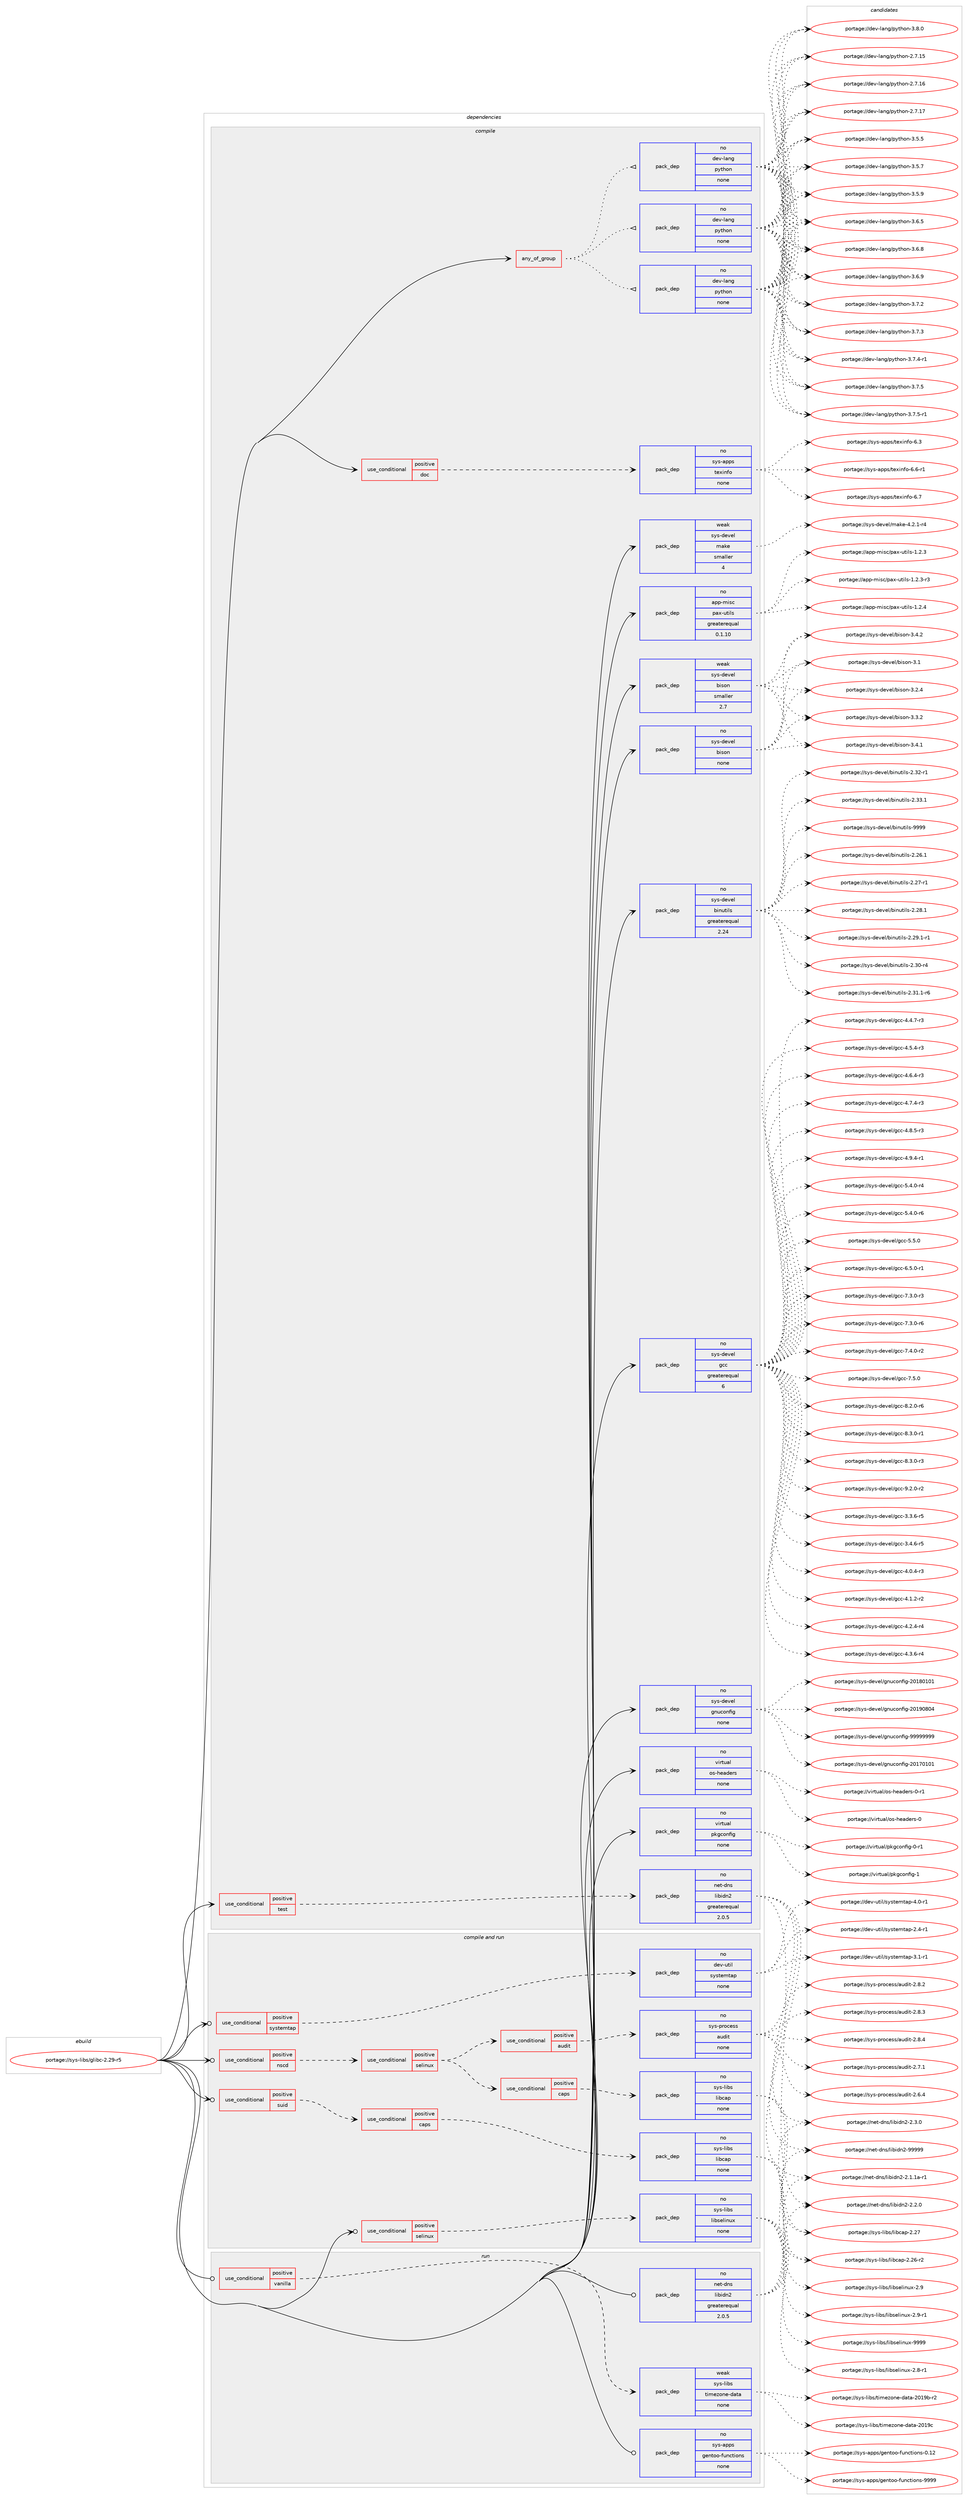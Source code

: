 digraph prolog {

# *************
# Graph options
# *************

newrank=true;
concentrate=true;
compound=true;
graph [rankdir=LR,fontname=Helvetica,fontsize=10,ranksep=1.5];#, ranksep=2.5, nodesep=0.2];
edge  [arrowhead=vee];
node  [fontname=Helvetica,fontsize=10];

# **********
# The ebuild
# **********

subgraph cluster_leftcol {
color=gray;
rank=same;
label=<<i>ebuild</i>>;
id [label="portage://sys-libs/glibc-2.29-r5", color=red, width=4, href="../sys-libs/glibc-2.29-r5.svg"];
}

# ****************
# The dependencies
# ****************

subgraph cluster_midcol {
color=gray;
label=<<i>dependencies</i>>;
subgraph cluster_compile {
fillcolor="#eeeeee";
style=filled;
label=<<i>compile</i>>;
subgraph any6993 {
dependency430424 [label=<<TABLE BORDER="0" CELLBORDER="1" CELLSPACING="0" CELLPADDING="4"><TR><TD CELLPADDING="10">any_of_group</TD></TR></TABLE>>, shape=none, color=red];subgraph pack319147 {
dependency430425 [label=<<TABLE BORDER="0" CELLBORDER="1" CELLSPACING="0" CELLPADDING="4" WIDTH="220"><TR><TD ROWSPAN="6" CELLPADDING="30">pack_dep</TD></TR><TR><TD WIDTH="110">no</TD></TR><TR><TD>dev-lang</TD></TR><TR><TD>python</TD></TR><TR><TD>none</TD></TR><TR><TD></TD></TR></TABLE>>, shape=none, color=blue];
}
dependency430424:e -> dependency430425:w [weight=20,style="dotted",arrowhead="oinv"];
subgraph pack319148 {
dependency430426 [label=<<TABLE BORDER="0" CELLBORDER="1" CELLSPACING="0" CELLPADDING="4" WIDTH="220"><TR><TD ROWSPAN="6" CELLPADDING="30">pack_dep</TD></TR><TR><TD WIDTH="110">no</TD></TR><TR><TD>dev-lang</TD></TR><TR><TD>python</TD></TR><TR><TD>none</TD></TR><TR><TD></TD></TR></TABLE>>, shape=none, color=blue];
}
dependency430424:e -> dependency430426:w [weight=20,style="dotted",arrowhead="oinv"];
subgraph pack319149 {
dependency430427 [label=<<TABLE BORDER="0" CELLBORDER="1" CELLSPACING="0" CELLPADDING="4" WIDTH="220"><TR><TD ROWSPAN="6" CELLPADDING="30">pack_dep</TD></TR><TR><TD WIDTH="110">no</TD></TR><TR><TD>dev-lang</TD></TR><TR><TD>python</TD></TR><TR><TD>none</TD></TR><TR><TD></TD></TR></TABLE>>, shape=none, color=blue];
}
dependency430424:e -> dependency430427:w [weight=20,style="dotted",arrowhead="oinv"];
}
id:e -> dependency430424:w [weight=20,style="solid",arrowhead="vee"];
subgraph cond104040 {
dependency430428 [label=<<TABLE BORDER="0" CELLBORDER="1" CELLSPACING="0" CELLPADDING="4"><TR><TD ROWSPAN="3" CELLPADDING="10">use_conditional</TD></TR><TR><TD>positive</TD></TR><TR><TD>doc</TD></TR></TABLE>>, shape=none, color=red];
subgraph pack319150 {
dependency430429 [label=<<TABLE BORDER="0" CELLBORDER="1" CELLSPACING="0" CELLPADDING="4" WIDTH="220"><TR><TD ROWSPAN="6" CELLPADDING="30">pack_dep</TD></TR><TR><TD WIDTH="110">no</TD></TR><TR><TD>sys-apps</TD></TR><TR><TD>texinfo</TD></TR><TR><TD>none</TD></TR><TR><TD></TD></TR></TABLE>>, shape=none, color=blue];
}
dependency430428:e -> dependency430429:w [weight=20,style="dashed",arrowhead="vee"];
}
id:e -> dependency430428:w [weight=20,style="solid",arrowhead="vee"];
subgraph cond104041 {
dependency430430 [label=<<TABLE BORDER="0" CELLBORDER="1" CELLSPACING="0" CELLPADDING="4"><TR><TD ROWSPAN="3" CELLPADDING="10">use_conditional</TD></TR><TR><TD>positive</TD></TR><TR><TD>test</TD></TR></TABLE>>, shape=none, color=red];
subgraph pack319151 {
dependency430431 [label=<<TABLE BORDER="0" CELLBORDER="1" CELLSPACING="0" CELLPADDING="4" WIDTH="220"><TR><TD ROWSPAN="6" CELLPADDING="30">pack_dep</TD></TR><TR><TD WIDTH="110">no</TD></TR><TR><TD>net-dns</TD></TR><TR><TD>libidn2</TD></TR><TR><TD>greaterequal</TD></TR><TR><TD>2.0.5</TD></TR></TABLE>>, shape=none, color=blue];
}
dependency430430:e -> dependency430431:w [weight=20,style="dashed",arrowhead="vee"];
}
id:e -> dependency430430:w [weight=20,style="solid",arrowhead="vee"];
subgraph pack319152 {
dependency430432 [label=<<TABLE BORDER="0" CELLBORDER="1" CELLSPACING="0" CELLPADDING="4" WIDTH="220"><TR><TD ROWSPAN="6" CELLPADDING="30">pack_dep</TD></TR><TR><TD WIDTH="110">no</TD></TR><TR><TD>app-misc</TD></TR><TR><TD>pax-utils</TD></TR><TR><TD>greaterequal</TD></TR><TR><TD>0.1.10</TD></TR></TABLE>>, shape=none, color=blue];
}
id:e -> dependency430432:w [weight=20,style="solid",arrowhead="vee"];
subgraph pack319153 {
dependency430433 [label=<<TABLE BORDER="0" CELLBORDER="1" CELLSPACING="0" CELLPADDING="4" WIDTH="220"><TR><TD ROWSPAN="6" CELLPADDING="30">pack_dep</TD></TR><TR><TD WIDTH="110">no</TD></TR><TR><TD>sys-devel</TD></TR><TR><TD>binutils</TD></TR><TR><TD>greaterequal</TD></TR><TR><TD>2.24</TD></TR></TABLE>>, shape=none, color=blue];
}
id:e -> dependency430433:w [weight=20,style="solid",arrowhead="vee"];
subgraph pack319154 {
dependency430434 [label=<<TABLE BORDER="0" CELLBORDER="1" CELLSPACING="0" CELLPADDING="4" WIDTH="220"><TR><TD ROWSPAN="6" CELLPADDING="30">pack_dep</TD></TR><TR><TD WIDTH="110">no</TD></TR><TR><TD>sys-devel</TD></TR><TR><TD>bison</TD></TR><TR><TD>none</TD></TR><TR><TD></TD></TR></TABLE>>, shape=none, color=blue];
}
id:e -> dependency430434:w [weight=20,style="solid",arrowhead="vee"];
subgraph pack319155 {
dependency430435 [label=<<TABLE BORDER="0" CELLBORDER="1" CELLSPACING="0" CELLPADDING="4" WIDTH="220"><TR><TD ROWSPAN="6" CELLPADDING="30">pack_dep</TD></TR><TR><TD WIDTH="110">no</TD></TR><TR><TD>sys-devel</TD></TR><TR><TD>gcc</TD></TR><TR><TD>greaterequal</TD></TR><TR><TD>6</TD></TR></TABLE>>, shape=none, color=blue];
}
id:e -> dependency430435:w [weight=20,style="solid",arrowhead="vee"];
subgraph pack319156 {
dependency430436 [label=<<TABLE BORDER="0" CELLBORDER="1" CELLSPACING="0" CELLPADDING="4" WIDTH="220"><TR><TD ROWSPAN="6" CELLPADDING="30">pack_dep</TD></TR><TR><TD WIDTH="110">no</TD></TR><TR><TD>sys-devel</TD></TR><TR><TD>gnuconfig</TD></TR><TR><TD>none</TD></TR><TR><TD></TD></TR></TABLE>>, shape=none, color=blue];
}
id:e -> dependency430436:w [weight=20,style="solid",arrowhead="vee"];
subgraph pack319157 {
dependency430437 [label=<<TABLE BORDER="0" CELLBORDER="1" CELLSPACING="0" CELLPADDING="4" WIDTH="220"><TR><TD ROWSPAN="6" CELLPADDING="30">pack_dep</TD></TR><TR><TD WIDTH="110">no</TD></TR><TR><TD>virtual</TD></TR><TR><TD>os-headers</TD></TR><TR><TD>none</TD></TR><TR><TD></TD></TR></TABLE>>, shape=none, color=blue];
}
id:e -> dependency430437:w [weight=20,style="solid",arrowhead="vee"];
subgraph pack319158 {
dependency430438 [label=<<TABLE BORDER="0" CELLBORDER="1" CELLSPACING="0" CELLPADDING="4" WIDTH="220"><TR><TD ROWSPAN="6" CELLPADDING="30">pack_dep</TD></TR><TR><TD WIDTH="110">no</TD></TR><TR><TD>virtual</TD></TR><TR><TD>pkgconfig</TD></TR><TR><TD>none</TD></TR><TR><TD></TD></TR></TABLE>>, shape=none, color=blue];
}
id:e -> dependency430438:w [weight=20,style="solid",arrowhead="vee"];
subgraph pack319159 {
dependency430439 [label=<<TABLE BORDER="0" CELLBORDER="1" CELLSPACING="0" CELLPADDING="4" WIDTH="220"><TR><TD ROWSPAN="6" CELLPADDING="30">pack_dep</TD></TR><TR><TD WIDTH="110">weak</TD></TR><TR><TD>sys-devel</TD></TR><TR><TD>bison</TD></TR><TR><TD>smaller</TD></TR><TR><TD>2.7</TD></TR></TABLE>>, shape=none, color=blue];
}
id:e -> dependency430439:w [weight=20,style="solid",arrowhead="vee"];
subgraph pack319160 {
dependency430440 [label=<<TABLE BORDER="0" CELLBORDER="1" CELLSPACING="0" CELLPADDING="4" WIDTH="220"><TR><TD ROWSPAN="6" CELLPADDING="30">pack_dep</TD></TR><TR><TD WIDTH="110">weak</TD></TR><TR><TD>sys-devel</TD></TR><TR><TD>make</TD></TR><TR><TD>smaller</TD></TR><TR><TD>4</TD></TR></TABLE>>, shape=none, color=blue];
}
id:e -> dependency430440:w [weight=20,style="solid",arrowhead="vee"];
}
subgraph cluster_compileandrun {
fillcolor="#eeeeee";
style=filled;
label=<<i>compile and run</i>>;
subgraph cond104042 {
dependency430441 [label=<<TABLE BORDER="0" CELLBORDER="1" CELLSPACING="0" CELLPADDING="4"><TR><TD ROWSPAN="3" CELLPADDING="10">use_conditional</TD></TR><TR><TD>positive</TD></TR><TR><TD>nscd</TD></TR></TABLE>>, shape=none, color=red];
subgraph cond104043 {
dependency430442 [label=<<TABLE BORDER="0" CELLBORDER="1" CELLSPACING="0" CELLPADDING="4"><TR><TD ROWSPAN="3" CELLPADDING="10">use_conditional</TD></TR><TR><TD>positive</TD></TR><TR><TD>selinux</TD></TR></TABLE>>, shape=none, color=red];
subgraph cond104044 {
dependency430443 [label=<<TABLE BORDER="0" CELLBORDER="1" CELLSPACING="0" CELLPADDING="4"><TR><TD ROWSPAN="3" CELLPADDING="10">use_conditional</TD></TR><TR><TD>positive</TD></TR><TR><TD>audit</TD></TR></TABLE>>, shape=none, color=red];
subgraph pack319161 {
dependency430444 [label=<<TABLE BORDER="0" CELLBORDER="1" CELLSPACING="0" CELLPADDING="4" WIDTH="220"><TR><TD ROWSPAN="6" CELLPADDING="30">pack_dep</TD></TR><TR><TD WIDTH="110">no</TD></TR><TR><TD>sys-process</TD></TR><TR><TD>audit</TD></TR><TR><TD>none</TD></TR><TR><TD></TD></TR></TABLE>>, shape=none, color=blue];
}
dependency430443:e -> dependency430444:w [weight=20,style="dashed",arrowhead="vee"];
}
dependency430442:e -> dependency430443:w [weight=20,style="dashed",arrowhead="vee"];
subgraph cond104045 {
dependency430445 [label=<<TABLE BORDER="0" CELLBORDER="1" CELLSPACING="0" CELLPADDING="4"><TR><TD ROWSPAN="3" CELLPADDING="10">use_conditional</TD></TR><TR><TD>positive</TD></TR><TR><TD>caps</TD></TR></TABLE>>, shape=none, color=red];
subgraph pack319162 {
dependency430446 [label=<<TABLE BORDER="0" CELLBORDER="1" CELLSPACING="0" CELLPADDING="4" WIDTH="220"><TR><TD ROWSPAN="6" CELLPADDING="30">pack_dep</TD></TR><TR><TD WIDTH="110">no</TD></TR><TR><TD>sys-libs</TD></TR><TR><TD>libcap</TD></TR><TR><TD>none</TD></TR><TR><TD></TD></TR></TABLE>>, shape=none, color=blue];
}
dependency430445:e -> dependency430446:w [weight=20,style="dashed",arrowhead="vee"];
}
dependency430442:e -> dependency430445:w [weight=20,style="dashed",arrowhead="vee"];
}
dependency430441:e -> dependency430442:w [weight=20,style="dashed",arrowhead="vee"];
}
id:e -> dependency430441:w [weight=20,style="solid",arrowhead="odotvee"];
subgraph cond104046 {
dependency430447 [label=<<TABLE BORDER="0" CELLBORDER="1" CELLSPACING="0" CELLPADDING="4"><TR><TD ROWSPAN="3" CELLPADDING="10">use_conditional</TD></TR><TR><TD>positive</TD></TR><TR><TD>selinux</TD></TR></TABLE>>, shape=none, color=red];
subgraph pack319163 {
dependency430448 [label=<<TABLE BORDER="0" CELLBORDER="1" CELLSPACING="0" CELLPADDING="4" WIDTH="220"><TR><TD ROWSPAN="6" CELLPADDING="30">pack_dep</TD></TR><TR><TD WIDTH="110">no</TD></TR><TR><TD>sys-libs</TD></TR><TR><TD>libselinux</TD></TR><TR><TD>none</TD></TR><TR><TD></TD></TR></TABLE>>, shape=none, color=blue];
}
dependency430447:e -> dependency430448:w [weight=20,style="dashed",arrowhead="vee"];
}
id:e -> dependency430447:w [weight=20,style="solid",arrowhead="odotvee"];
subgraph cond104047 {
dependency430449 [label=<<TABLE BORDER="0" CELLBORDER="1" CELLSPACING="0" CELLPADDING="4"><TR><TD ROWSPAN="3" CELLPADDING="10">use_conditional</TD></TR><TR><TD>positive</TD></TR><TR><TD>suid</TD></TR></TABLE>>, shape=none, color=red];
subgraph cond104048 {
dependency430450 [label=<<TABLE BORDER="0" CELLBORDER="1" CELLSPACING="0" CELLPADDING="4"><TR><TD ROWSPAN="3" CELLPADDING="10">use_conditional</TD></TR><TR><TD>positive</TD></TR><TR><TD>caps</TD></TR></TABLE>>, shape=none, color=red];
subgraph pack319164 {
dependency430451 [label=<<TABLE BORDER="0" CELLBORDER="1" CELLSPACING="0" CELLPADDING="4" WIDTH="220"><TR><TD ROWSPAN="6" CELLPADDING="30">pack_dep</TD></TR><TR><TD WIDTH="110">no</TD></TR><TR><TD>sys-libs</TD></TR><TR><TD>libcap</TD></TR><TR><TD>none</TD></TR><TR><TD></TD></TR></TABLE>>, shape=none, color=blue];
}
dependency430450:e -> dependency430451:w [weight=20,style="dashed",arrowhead="vee"];
}
dependency430449:e -> dependency430450:w [weight=20,style="dashed",arrowhead="vee"];
}
id:e -> dependency430449:w [weight=20,style="solid",arrowhead="odotvee"];
subgraph cond104049 {
dependency430452 [label=<<TABLE BORDER="0" CELLBORDER="1" CELLSPACING="0" CELLPADDING="4"><TR><TD ROWSPAN="3" CELLPADDING="10">use_conditional</TD></TR><TR><TD>positive</TD></TR><TR><TD>systemtap</TD></TR></TABLE>>, shape=none, color=red];
subgraph pack319165 {
dependency430453 [label=<<TABLE BORDER="0" CELLBORDER="1" CELLSPACING="0" CELLPADDING="4" WIDTH="220"><TR><TD ROWSPAN="6" CELLPADDING="30">pack_dep</TD></TR><TR><TD WIDTH="110">no</TD></TR><TR><TD>dev-util</TD></TR><TR><TD>systemtap</TD></TR><TR><TD>none</TD></TR><TR><TD></TD></TR></TABLE>>, shape=none, color=blue];
}
dependency430452:e -> dependency430453:w [weight=20,style="dashed",arrowhead="vee"];
}
id:e -> dependency430452:w [weight=20,style="solid",arrowhead="odotvee"];
}
subgraph cluster_run {
fillcolor="#eeeeee";
style=filled;
label=<<i>run</i>>;
subgraph cond104050 {
dependency430454 [label=<<TABLE BORDER="0" CELLBORDER="1" CELLSPACING="0" CELLPADDING="4"><TR><TD ROWSPAN="3" CELLPADDING="10">use_conditional</TD></TR><TR><TD>positive</TD></TR><TR><TD>vanilla</TD></TR></TABLE>>, shape=none, color=red];
subgraph pack319166 {
dependency430455 [label=<<TABLE BORDER="0" CELLBORDER="1" CELLSPACING="0" CELLPADDING="4" WIDTH="220"><TR><TD ROWSPAN="6" CELLPADDING="30">pack_dep</TD></TR><TR><TD WIDTH="110">weak</TD></TR><TR><TD>sys-libs</TD></TR><TR><TD>timezone-data</TD></TR><TR><TD>none</TD></TR><TR><TD></TD></TR></TABLE>>, shape=none, color=blue];
}
dependency430454:e -> dependency430455:w [weight=20,style="dashed",arrowhead="vee"];
}
id:e -> dependency430454:w [weight=20,style="solid",arrowhead="odot"];
subgraph pack319167 {
dependency430456 [label=<<TABLE BORDER="0" CELLBORDER="1" CELLSPACING="0" CELLPADDING="4" WIDTH="220"><TR><TD ROWSPAN="6" CELLPADDING="30">pack_dep</TD></TR><TR><TD WIDTH="110">no</TD></TR><TR><TD>net-dns</TD></TR><TR><TD>libidn2</TD></TR><TR><TD>greaterequal</TD></TR><TR><TD>2.0.5</TD></TR></TABLE>>, shape=none, color=blue];
}
id:e -> dependency430456:w [weight=20,style="solid",arrowhead="odot"];
subgraph pack319168 {
dependency430457 [label=<<TABLE BORDER="0" CELLBORDER="1" CELLSPACING="0" CELLPADDING="4" WIDTH="220"><TR><TD ROWSPAN="6" CELLPADDING="30">pack_dep</TD></TR><TR><TD WIDTH="110">no</TD></TR><TR><TD>sys-apps</TD></TR><TR><TD>gentoo-functions</TD></TR><TR><TD>none</TD></TR><TR><TD></TD></TR></TABLE>>, shape=none, color=blue];
}
id:e -> dependency430457:w [weight=20,style="solid",arrowhead="odot"];
}
}

# **************
# The candidates
# **************

subgraph cluster_choices {
rank=same;
color=gray;
label=<<i>candidates</i>>;

subgraph choice319147 {
color=black;
nodesep=1;
choiceportage10010111845108971101034711212111610411111045504655464953 [label="portage://dev-lang/python-2.7.15", color=red, width=4,href="../dev-lang/python-2.7.15.svg"];
choiceportage10010111845108971101034711212111610411111045504655464954 [label="portage://dev-lang/python-2.7.16", color=red, width=4,href="../dev-lang/python-2.7.16.svg"];
choiceportage10010111845108971101034711212111610411111045504655464955 [label="portage://dev-lang/python-2.7.17", color=red, width=4,href="../dev-lang/python-2.7.17.svg"];
choiceportage100101118451089711010347112121116104111110455146534653 [label="portage://dev-lang/python-3.5.5", color=red, width=4,href="../dev-lang/python-3.5.5.svg"];
choiceportage100101118451089711010347112121116104111110455146534655 [label="portage://dev-lang/python-3.5.7", color=red, width=4,href="../dev-lang/python-3.5.7.svg"];
choiceportage100101118451089711010347112121116104111110455146534657 [label="portage://dev-lang/python-3.5.9", color=red, width=4,href="../dev-lang/python-3.5.9.svg"];
choiceportage100101118451089711010347112121116104111110455146544653 [label="portage://dev-lang/python-3.6.5", color=red, width=4,href="../dev-lang/python-3.6.5.svg"];
choiceportage100101118451089711010347112121116104111110455146544656 [label="portage://dev-lang/python-3.6.8", color=red, width=4,href="../dev-lang/python-3.6.8.svg"];
choiceportage100101118451089711010347112121116104111110455146544657 [label="portage://dev-lang/python-3.6.9", color=red, width=4,href="../dev-lang/python-3.6.9.svg"];
choiceportage100101118451089711010347112121116104111110455146554650 [label="portage://dev-lang/python-3.7.2", color=red, width=4,href="../dev-lang/python-3.7.2.svg"];
choiceportage100101118451089711010347112121116104111110455146554651 [label="portage://dev-lang/python-3.7.3", color=red, width=4,href="../dev-lang/python-3.7.3.svg"];
choiceportage1001011184510897110103471121211161041111104551465546524511449 [label="portage://dev-lang/python-3.7.4-r1", color=red, width=4,href="../dev-lang/python-3.7.4-r1.svg"];
choiceportage100101118451089711010347112121116104111110455146554653 [label="portage://dev-lang/python-3.7.5", color=red, width=4,href="../dev-lang/python-3.7.5.svg"];
choiceportage1001011184510897110103471121211161041111104551465546534511449 [label="portage://dev-lang/python-3.7.5-r1", color=red, width=4,href="../dev-lang/python-3.7.5-r1.svg"];
choiceportage100101118451089711010347112121116104111110455146564648 [label="portage://dev-lang/python-3.8.0", color=red, width=4,href="../dev-lang/python-3.8.0.svg"];
dependency430425:e -> choiceportage10010111845108971101034711212111610411111045504655464953:w [style=dotted,weight="100"];
dependency430425:e -> choiceportage10010111845108971101034711212111610411111045504655464954:w [style=dotted,weight="100"];
dependency430425:e -> choiceportage10010111845108971101034711212111610411111045504655464955:w [style=dotted,weight="100"];
dependency430425:e -> choiceportage100101118451089711010347112121116104111110455146534653:w [style=dotted,weight="100"];
dependency430425:e -> choiceportage100101118451089711010347112121116104111110455146534655:w [style=dotted,weight="100"];
dependency430425:e -> choiceportage100101118451089711010347112121116104111110455146534657:w [style=dotted,weight="100"];
dependency430425:e -> choiceportage100101118451089711010347112121116104111110455146544653:w [style=dotted,weight="100"];
dependency430425:e -> choiceportage100101118451089711010347112121116104111110455146544656:w [style=dotted,weight="100"];
dependency430425:e -> choiceportage100101118451089711010347112121116104111110455146544657:w [style=dotted,weight="100"];
dependency430425:e -> choiceportage100101118451089711010347112121116104111110455146554650:w [style=dotted,weight="100"];
dependency430425:e -> choiceportage100101118451089711010347112121116104111110455146554651:w [style=dotted,weight="100"];
dependency430425:e -> choiceportage1001011184510897110103471121211161041111104551465546524511449:w [style=dotted,weight="100"];
dependency430425:e -> choiceportage100101118451089711010347112121116104111110455146554653:w [style=dotted,weight="100"];
dependency430425:e -> choiceportage1001011184510897110103471121211161041111104551465546534511449:w [style=dotted,weight="100"];
dependency430425:e -> choiceportage100101118451089711010347112121116104111110455146564648:w [style=dotted,weight="100"];
}
subgraph choice319148 {
color=black;
nodesep=1;
choiceportage10010111845108971101034711212111610411111045504655464953 [label="portage://dev-lang/python-2.7.15", color=red, width=4,href="../dev-lang/python-2.7.15.svg"];
choiceportage10010111845108971101034711212111610411111045504655464954 [label="portage://dev-lang/python-2.7.16", color=red, width=4,href="../dev-lang/python-2.7.16.svg"];
choiceportage10010111845108971101034711212111610411111045504655464955 [label="portage://dev-lang/python-2.7.17", color=red, width=4,href="../dev-lang/python-2.7.17.svg"];
choiceportage100101118451089711010347112121116104111110455146534653 [label="portage://dev-lang/python-3.5.5", color=red, width=4,href="../dev-lang/python-3.5.5.svg"];
choiceportage100101118451089711010347112121116104111110455146534655 [label="portage://dev-lang/python-3.5.7", color=red, width=4,href="../dev-lang/python-3.5.7.svg"];
choiceportage100101118451089711010347112121116104111110455146534657 [label="portage://dev-lang/python-3.5.9", color=red, width=4,href="../dev-lang/python-3.5.9.svg"];
choiceportage100101118451089711010347112121116104111110455146544653 [label="portage://dev-lang/python-3.6.5", color=red, width=4,href="../dev-lang/python-3.6.5.svg"];
choiceportage100101118451089711010347112121116104111110455146544656 [label="portage://dev-lang/python-3.6.8", color=red, width=4,href="../dev-lang/python-3.6.8.svg"];
choiceportage100101118451089711010347112121116104111110455146544657 [label="portage://dev-lang/python-3.6.9", color=red, width=4,href="../dev-lang/python-3.6.9.svg"];
choiceportage100101118451089711010347112121116104111110455146554650 [label="portage://dev-lang/python-3.7.2", color=red, width=4,href="../dev-lang/python-3.7.2.svg"];
choiceportage100101118451089711010347112121116104111110455146554651 [label="portage://dev-lang/python-3.7.3", color=red, width=4,href="../dev-lang/python-3.7.3.svg"];
choiceportage1001011184510897110103471121211161041111104551465546524511449 [label="portage://dev-lang/python-3.7.4-r1", color=red, width=4,href="../dev-lang/python-3.7.4-r1.svg"];
choiceportage100101118451089711010347112121116104111110455146554653 [label="portage://dev-lang/python-3.7.5", color=red, width=4,href="../dev-lang/python-3.7.5.svg"];
choiceportage1001011184510897110103471121211161041111104551465546534511449 [label="portage://dev-lang/python-3.7.5-r1", color=red, width=4,href="../dev-lang/python-3.7.5-r1.svg"];
choiceportage100101118451089711010347112121116104111110455146564648 [label="portage://dev-lang/python-3.8.0", color=red, width=4,href="../dev-lang/python-3.8.0.svg"];
dependency430426:e -> choiceportage10010111845108971101034711212111610411111045504655464953:w [style=dotted,weight="100"];
dependency430426:e -> choiceportage10010111845108971101034711212111610411111045504655464954:w [style=dotted,weight="100"];
dependency430426:e -> choiceportage10010111845108971101034711212111610411111045504655464955:w [style=dotted,weight="100"];
dependency430426:e -> choiceportage100101118451089711010347112121116104111110455146534653:w [style=dotted,weight="100"];
dependency430426:e -> choiceportage100101118451089711010347112121116104111110455146534655:w [style=dotted,weight="100"];
dependency430426:e -> choiceportage100101118451089711010347112121116104111110455146534657:w [style=dotted,weight="100"];
dependency430426:e -> choiceportage100101118451089711010347112121116104111110455146544653:w [style=dotted,weight="100"];
dependency430426:e -> choiceportage100101118451089711010347112121116104111110455146544656:w [style=dotted,weight="100"];
dependency430426:e -> choiceportage100101118451089711010347112121116104111110455146544657:w [style=dotted,weight="100"];
dependency430426:e -> choiceportage100101118451089711010347112121116104111110455146554650:w [style=dotted,weight="100"];
dependency430426:e -> choiceportage100101118451089711010347112121116104111110455146554651:w [style=dotted,weight="100"];
dependency430426:e -> choiceportage1001011184510897110103471121211161041111104551465546524511449:w [style=dotted,weight="100"];
dependency430426:e -> choiceportage100101118451089711010347112121116104111110455146554653:w [style=dotted,weight="100"];
dependency430426:e -> choiceportage1001011184510897110103471121211161041111104551465546534511449:w [style=dotted,weight="100"];
dependency430426:e -> choiceportage100101118451089711010347112121116104111110455146564648:w [style=dotted,weight="100"];
}
subgraph choice319149 {
color=black;
nodesep=1;
choiceportage10010111845108971101034711212111610411111045504655464953 [label="portage://dev-lang/python-2.7.15", color=red, width=4,href="../dev-lang/python-2.7.15.svg"];
choiceportage10010111845108971101034711212111610411111045504655464954 [label="portage://dev-lang/python-2.7.16", color=red, width=4,href="../dev-lang/python-2.7.16.svg"];
choiceportage10010111845108971101034711212111610411111045504655464955 [label="portage://dev-lang/python-2.7.17", color=red, width=4,href="../dev-lang/python-2.7.17.svg"];
choiceportage100101118451089711010347112121116104111110455146534653 [label="portage://dev-lang/python-3.5.5", color=red, width=4,href="../dev-lang/python-3.5.5.svg"];
choiceportage100101118451089711010347112121116104111110455146534655 [label="portage://dev-lang/python-3.5.7", color=red, width=4,href="../dev-lang/python-3.5.7.svg"];
choiceportage100101118451089711010347112121116104111110455146534657 [label="portage://dev-lang/python-3.5.9", color=red, width=4,href="../dev-lang/python-3.5.9.svg"];
choiceportage100101118451089711010347112121116104111110455146544653 [label="portage://dev-lang/python-3.6.5", color=red, width=4,href="../dev-lang/python-3.6.5.svg"];
choiceportage100101118451089711010347112121116104111110455146544656 [label="portage://dev-lang/python-3.6.8", color=red, width=4,href="../dev-lang/python-3.6.8.svg"];
choiceportage100101118451089711010347112121116104111110455146544657 [label="portage://dev-lang/python-3.6.9", color=red, width=4,href="../dev-lang/python-3.6.9.svg"];
choiceportage100101118451089711010347112121116104111110455146554650 [label="portage://dev-lang/python-3.7.2", color=red, width=4,href="../dev-lang/python-3.7.2.svg"];
choiceportage100101118451089711010347112121116104111110455146554651 [label="portage://dev-lang/python-3.7.3", color=red, width=4,href="../dev-lang/python-3.7.3.svg"];
choiceportage1001011184510897110103471121211161041111104551465546524511449 [label="portage://dev-lang/python-3.7.4-r1", color=red, width=4,href="../dev-lang/python-3.7.4-r1.svg"];
choiceportage100101118451089711010347112121116104111110455146554653 [label="portage://dev-lang/python-3.7.5", color=red, width=4,href="../dev-lang/python-3.7.5.svg"];
choiceportage1001011184510897110103471121211161041111104551465546534511449 [label="portage://dev-lang/python-3.7.5-r1", color=red, width=4,href="../dev-lang/python-3.7.5-r1.svg"];
choiceportage100101118451089711010347112121116104111110455146564648 [label="portage://dev-lang/python-3.8.0", color=red, width=4,href="../dev-lang/python-3.8.0.svg"];
dependency430427:e -> choiceportage10010111845108971101034711212111610411111045504655464953:w [style=dotted,weight="100"];
dependency430427:e -> choiceportage10010111845108971101034711212111610411111045504655464954:w [style=dotted,weight="100"];
dependency430427:e -> choiceportage10010111845108971101034711212111610411111045504655464955:w [style=dotted,weight="100"];
dependency430427:e -> choiceportage100101118451089711010347112121116104111110455146534653:w [style=dotted,weight="100"];
dependency430427:e -> choiceportage100101118451089711010347112121116104111110455146534655:w [style=dotted,weight="100"];
dependency430427:e -> choiceportage100101118451089711010347112121116104111110455146534657:w [style=dotted,weight="100"];
dependency430427:e -> choiceportage100101118451089711010347112121116104111110455146544653:w [style=dotted,weight="100"];
dependency430427:e -> choiceportage100101118451089711010347112121116104111110455146544656:w [style=dotted,weight="100"];
dependency430427:e -> choiceportage100101118451089711010347112121116104111110455146544657:w [style=dotted,weight="100"];
dependency430427:e -> choiceportage100101118451089711010347112121116104111110455146554650:w [style=dotted,weight="100"];
dependency430427:e -> choiceportage100101118451089711010347112121116104111110455146554651:w [style=dotted,weight="100"];
dependency430427:e -> choiceportage1001011184510897110103471121211161041111104551465546524511449:w [style=dotted,weight="100"];
dependency430427:e -> choiceportage100101118451089711010347112121116104111110455146554653:w [style=dotted,weight="100"];
dependency430427:e -> choiceportage1001011184510897110103471121211161041111104551465546534511449:w [style=dotted,weight="100"];
dependency430427:e -> choiceportage100101118451089711010347112121116104111110455146564648:w [style=dotted,weight="100"];
}
subgraph choice319150 {
color=black;
nodesep=1;
choiceportage11512111545971121121154711610112010511010211145544651 [label="portage://sys-apps/texinfo-6.3", color=red, width=4,href="../sys-apps/texinfo-6.3.svg"];
choiceportage115121115459711211211547116101120105110102111455446544511449 [label="portage://sys-apps/texinfo-6.6-r1", color=red, width=4,href="../sys-apps/texinfo-6.6-r1.svg"];
choiceportage11512111545971121121154711610112010511010211145544655 [label="portage://sys-apps/texinfo-6.7", color=red, width=4,href="../sys-apps/texinfo-6.7.svg"];
dependency430429:e -> choiceportage11512111545971121121154711610112010511010211145544651:w [style=dotted,weight="100"];
dependency430429:e -> choiceportage115121115459711211211547116101120105110102111455446544511449:w [style=dotted,weight="100"];
dependency430429:e -> choiceportage11512111545971121121154711610112010511010211145544655:w [style=dotted,weight="100"];
}
subgraph choice319151 {
color=black;
nodesep=1;
choiceportage11010111645100110115471081059810510011050455046494649974511449 [label="portage://net-dns/libidn2-2.1.1a-r1", color=red, width=4,href="../net-dns/libidn2-2.1.1a-r1.svg"];
choiceportage11010111645100110115471081059810510011050455046504648 [label="portage://net-dns/libidn2-2.2.0", color=red, width=4,href="../net-dns/libidn2-2.2.0.svg"];
choiceportage11010111645100110115471081059810510011050455046514648 [label="portage://net-dns/libidn2-2.3.0", color=red, width=4,href="../net-dns/libidn2-2.3.0.svg"];
choiceportage11010111645100110115471081059810510011050455757575757 [label="portage://net-dns/libidn2-99999", color=red, width=4,href="../net-dns/libidn2-99999.svg"];
dependency430431:e -> choiceportage11010111645100110115471081059810510011050455046494649974511449:w [style=dotted,weight="100"];
dependency430431:e -> choiceportage11010111645100110115471081059810510011050455046504648:w [style=dotted,weight="100"];
dependency430431:e -> choiceportage11010111645100110115471081059810510011050455046514648:w [style=dotted,weight="100"];
dependency430431:e -> choiceportage11010111645100110115471081059810510011050455757575757:w [style=dotted,weight="100"];
}
subgraph choice319152 {
color=black;
nodesep=1;
choiceportage971121124510910511599471129712045117116105108115454946504651 [label="portage://app-misc/pax-utils-1.2.3", color=red, width=4,href="../app-misc/pax-utils-1.2.3.svg"];
choiceportage9711211245109105115994711297120451171161051081154549465046514511451 [label="portage://app-misc/pax-utils-1.2.3-r3", color=red, width=4,href="../app-misc/pax-utils-1.2.3-r3.svg"];
choiceportage971121124510910511599471129712045117116105108115454946504652 [label="portage://app-misc/pax-utils-1.2.4", color=red, width=4,href="../app-misc/pax-utils-1.2.4.svg"];
dependency430432:e -> choiceportage971121124510910511599471129712045117116105108115454946504651:w [style=dotted,weight="100"];
dependency430432:e -> choiceportage9711211245109105115994711297120451171161051081154549465046514511451:w [style=dotted,weight="100"];
dependency430432:e -> choiceportage971121124510910511599471129712045117116105108115454946504652:w [style=dotted,weight="100"];
}
subgraph choice319153 {
color=black;
nodesep=1;
choiceportage11512111545100101118101108479810511011711610510811545504650544649 [label="portage://sys-devel/binutils-2.26.1", color=red, width=4,href="../sys-devel/binutils-2.26.1.svg"];
choiceportage11512111545100101118101108479810511011711610510811545504650554511449 [label="portage://sys-devel/binutils-2.27-r1", color=red, width=4,href="../sys-devel/binutils-2.27-r1.svg"];
choiceportage11512111545100101118101108479810511011711610510811545504650564649 [label="portage://sys-devel/binutils-2.28.1", color=red, width=4,href="../sys-devel/binutils-2.28.1.svg"];
choiceportage115121115451001011181011084798105110117116105108115455046505746494511449 [label="portage://sys-devel/binutils-2.29.1-r1", color=red, width=4,href="../sys-devel/binutils-2.29.1-r1.svg"];
choiceportage11512111545100101118101108479810511011711610510811545504651484511452 [label="portage://sys-devel/binutils-2.30-r4", color=red, width=4,href="../sys-devel/binutils-2.30-r4.svg"];
choiceportage115121115451001011181011084798105110117116105108115455046514946494511454 [label="portage://sys-devel/binutils-2.31.1-r6", color=red, width=4,href="../sys-devel/binutils-2.31.1-r6.svg"];
choiceportage11512111545100101118101108479810511011711610510811545504651504511449 [label="portage://sys-devel/binutils-2.32-r1", color=red, width=4,href="../sys-devel/binutils-2.32-r1.svg"];
choiceportage11512111545100101118101108479810511011711610510811545504651514649 [label="portage://sys-devel/binutils-2.33.1", color=red, width=4,href="../sys-devel/binutils-2.33.1.svg"];
choiceportage1151211154510010111810110847981051101171161051081154557575757 [label="portage://sys-devel/binutils-9999", color=red, width=4,href="../sys-devel/binutils-9999.svg"];
dependency430433:e -> choiceportage11512111545100101118101108479810511011711610510811545504650544649:w [style=dotted,weight="100"];
dependency430433:e -> choiceportage11512111545100101118101108479810511011711610510811545504650554511449:w [style=dotted,weight="100"];
dependency430433:e -> choiceportage11512111545100101118101108479810511011711610510811545504650564649:w [style=dotted,weight="100"];
dependency430433:e -> choiceportage115121115451001011181011084798105110117116105108115455046505746494511449:w [style=dotted,weight="100"];
dependency430433:e -> choiceportage11512111545100101118101108479810511011711610510811545504651484511452:w [style=dotted,weight="100"];
dependency430433:e -> choiceportage115121115451001011181011084798105110117116105108115455046514946494511454:w [style=dotted,weight="100"];
dependency430433:e -> choiceportage11512111545100101118101108479810511011711610510811545504651504511449:w [style=dotted,weight="100"];
dependency430433:e -> choiceportage11512111545100101118101108479810511011711610510811545504651514649:w [style=dotted,weight="100"];
dependency430433:e -> choiceportage1151211154510010111810110847981051101171161051081154557575757:w [style=dotted,weight="100"];
}
subgraph choice319154 {
color=black;
nodesep=1;
choiceportage11512111545100101118101108479810511511111045514649 [label="portage://sys-devel/bison-3.1", color=red, width=4,href="../sys-devel/bison-3.1.svg"];
choiceportage115121115451001011181011084798105115111110455146504652 [label="portage://sys-devel/bison-3.2.4", color=red, width=4,href="../sys-devel/bison-3.2.4.svg"];
choiceportage115121115451001011181011084798105115111110455146514650 [label="portage://sys-devel/bison-3.3.2", color=red, width=4,href="../sys-devel/bison-3.3.2.svg"];
choiceportage115121115451001011181011084798105115111110455146524649 [label="portage://sys-devel/bison-3.4.1", color=red, width=4,href="../sys-devel/bison-3.4.1.svg"];
choiceportage115121115451001011181011084798105115111110455146524650 [label="portage://sys-devel/bison-3.4.2", color=red, width=4,href="../sys-devel/bison-3.4.2.svg"];
dependency430434:e -> choiceportage11512111545100101118101108479810511511111045514649:w [style=dotted,weight="100"];
dependency430434:e -> choiceportage115121115451001011181011084798105115111110455146504652:w [style=dotted,weight="100"];
dependency430434:e -> choiceportage115121115451001011181011084798105115111110455146514650:w [style=dotted,weight="100"];
dependency430434:e -> choiceportage115121115451001011181011084798105115111110455146524649:w [style=dotted,weight="100"];
dependency430434:e -> choiceportage115121115451001011181011084798105115111110455146524650:w [style=dotted,weight="100"];
}
subgraph choice319155 {
color=black;
nodesep=1;
choiceportage115121115451001011181011084710399994551465146544511453 [label="portage://sys-devel/gcc-3.3.6-r5", color=red, width=4,href="../sys-devel/gcc-3.3.6-r5.svg"];
choiceportage115121115451001011181011084710399994551465246544511453 [label="portage://sys-devel/gcc-3.4.6-r5", color=red, width=4,href="../sys-devel/gcc-3.4.6-r5.svg"];
choiceportage115121115451001011181011084710399994552464846524511451 [label="portage://sys-devel/gcc-4.0.4-r3", color=red, width=4,href="../sys-devel/gcc-4.0.4-r3.svg"];
choiceportage115121115451001011181011084710399994552464946504511450 [label="portage://sys-devel/gcc-4.1.2-r2", color=red, width=4,href="../sys-devel/gcc-4.1.2-r2.svg"];
choiceportage115121115451001011181011084710399994552465046524511452 [label="portage://sys-devel/gcc-4.2.4-r4", color=red, width=4,href="../sys-devel/gcc-4.2.4-r4.svg"];
choiceportage115121115451001011181011084710399994552465146544511452 [label="portage://sys-devel/gcc-4.3.6-r4", color=red, width=4,href="../sys-devel/gcc-4.3.6-r4.svg"];
choiceportage115121115451001011181011084710399994552465246554511451 [label="portage://sys-devel/gcc-4.4.7-r3", color=red, width=4,href="../sys-devel/gcc-4.4.7-r3.svg"];
choiceportage115121115451001011181011084710399994552465346524511451 [label="portage://sys-devel/gcc-4.5.4-r3", color=red, width=4,href="../sys-devel/gcc-4.5.4-r3.svg"];
choiceportage115121115451001011181011084710399994552465446524511451 [label="portage://sys-devel/gcc-4.6.4-r3", color=red, width=4,href="../sys-devel/gcc-4.6.4-r3.svg"];
choiceportage115121115451001011181011084710399994552465546524511451 [label="portage://sys-devel/gcc-4.7.4-r3", color=red, width=4,href="../sys-devel/gcc-4.7.4-r3.svg"];
choiceportage115121115451001011181011084710399994552465646534511451 [label="portage://sys-devel/gcc-4.8.5-r3", color=red, width=4,href="../sys-devel/gcc-4.8.5-r3.svg"];
choiceportage115121115451001011181011084710399994552465746524511449 [label="portage://sys-devel/gcc-4.9.4-r1", color=red, width=4,href="../sys-devel/gcc-4.9.4-r1.svg"];
choiceportage115121115451001011181011084710399994553465246484511452 [label="portage://sys-devel/gcc-5.4.0-r4", color=red, width=4,href="../sys-devel/gcc-5.4.0-r4.svg"];
choiceportage115121115451001011181011084710399994553465246484511454 [label="portage://sys-devel/gcc-5.4.0-r6", color=red, width=4,href="../sys-devel/gcc-5.4.0-r6.svg"];
choiceportage11512111545100101118101108471039999455346534648 [label="portage://sys-devel/gcc-5.5.0", color=red, width=4,href="../sys-devel/gcc-5.5.0.svg"];
choiceportage115121115451001011181011084710399994554465346484511449 [label="portage://sys-devel/gcc-6.5.0-r1", color=red, width=4,href="../sys-devel/gcc-6.5.0-r1.svg"];
choiceportage115121115451001011181011084710399994555465146484511451 [label="portage://sys-devel/gcc-7.3.0-r3", color=red, width=4,href="../sys-devel/gcc-7.3.0-r3.svg"];
choiceportage115121115451001011181011084710399994555465146484511454 [label="portage://sys-devel/gcc-7.3.0-r6", color=red, width=4,href="../sys-devel/gcc-7.3.0-r6.svg"];
choiceportage115121115451001011181011084710399994555465246484511450 [label="portage://sys-devel/gcc-7.4.0-r2", color=red, width=4,href="../sys-devel/gcc-7.4.0-r2.svg"];
choiceportage11512111545100101118101108471039999455546534648 [label="portage://sys-devel/gcc-7.5.0", color=red, width=4,href="../sys-devel/gcc-7.5.0.svg"];
choiceportage115121115451001011181011084710399994556465046484511454 [label="portage://sys-devel/gcc-8.2.0-r6", color=red, width=4,href="../sys-devel/gcc-8.2.0-r6.svg"];
choiceportage115121115451001011181011084710399994556465146484511449 [label="portage://sys-devel/gcc-8.3.0-r1", color=red, width=4,href="../sys-devel/gcc-8.3.0-r1.svg"];
choiceportage115121115451001011181011084710399994556465146484511451 [label="portage://sys-devel/gcc-8.3.0-r3", color=red, width=4,href="../sys-devel/gcc-8.3.0-r3.svg"];
choiceportage115121115451001011181011084710399994557465046484511450 [label="portage://sys-devel/gcc-9.2.0-r2", color=red, width=4,href="../sys-devel/gcc-9.2.0-r2.svg"];
dependency430435:e -> choiceportage115121115451001011181011084710399994551465146544511453:w [style=dotted,weight="100"];
dependency430435:e -> choiceportage115121115451001011181011084710399994551465246544511453:w [style=dotted,weight="100"];
dependency430435:e -> choiceportage115121115451001011181011084710399994552464846524511451:w [style=dotted,weight="100"];
dependency430435:e -> choiceportage115121115451001011181011084710399994552464946504511450:w [style=dotted,weight="100"];
dependency430435:e -> choiceportage115121115451001011181011084710399994552465046524511452:w [style=dotted,weight="100"];
dependency430435:e -> choiceportage115121115451001011181011084710399994552465146544511452:w [style=dotted,weight="100"];
dependency430435:e -> choiceportage115121115451001011181011084710399994552465246554511451:w [style=dotted,weight="100"];
dependency430435:e -> choiceportage115121115451001011181011084710399994552465346524511451:w [style=dotted,weight="100"];
dependency430435:e -> choiceportage115121115451001011181011084710399994552465446524511451:w [style=dotted,weight="100"];
dependency430435:e -> choiceportage115121115451001011181011084710399994552465546524511451:w [style=dotted,weight="100"];
dependency430435:e -> choiceportage115121115451001011181011084710399994552465646534511451:w [style=dotted,weight="100"];
dependency430435:e -> choiceportage115121115451001011181011084710399994552465746524511449:w [style=dotted,weight="100"];
dependency430435:e -> choiceportage115121115451001011181011084710399994553465246484511452:w [style=dotted,weight="100"];
dependency430435:e -> choiceportage115121115451001011181011084710399994553465246484511454:w [style=dotted,weight="100"];
dependency430435:e -> choiceportage11512111545100101118101108471039999455346534648:w [style=dotted,weight="100"];
dependency430435:e -> choiceportage115121115451001011181011084710399994554465346484511449:w [style=dotted,weight="100"];
dependency430435:e -> choiceportage115121115451001011181011084710399994555465146484511451:w [style=dotted,weight="100"];
dependency430435:e -> choiceportage115121115451001011181011084710399994555465146484511454:w [style=dotted,weight="100"];
dependency430435:e -> choiceportage115121115451001011181011084710399994555465246484511450:w [style=dotted,weight="100"];
dependency430435:e -> choiceportage11512111545100101118101108471039999455546534648:w [style=dotted,weight="100"];
dependency430435:e -> choiceportage115121115451001011181011084710399994556465046484511454:w [style=dotted,weight="100"];
dependency430435:e -> choiceportage115121115451001011181011084710399994556465146484511449:w [style=dotted,weight="100"];
dependency430435:e -> choiceportage115121115451001011181011084710399994556465146484511451:w [style=dotted,weight="100"];
dependency430435:e -> choiceportage115121115451001011181011084710399994557465046484511450:w [style=dotted,weight="100"];
}
subgraph choice319156 {
color=black;
nodesep=1;
choiceportage115121115451001011181011084710311011799111110102105103455048495548494849 [label="portage://sys-devel/gnuconfig-20170101", color=red, width=4,href="../sys-devel/gnuconfig-20170101.svg"];
choiceportage115121115451001011181011084710311011799111110102105103455048495648494849 [label="portage://sys-devel/gnuconfig-20180101", color=red, width=4,href="../sys-devel/gnuconfig-20180101.svg"];
choiceportage115121115451001011181011084710311011799111110102105103455048495748564852 [label="portage://sys-devel/gnuconfig-20190804", color=red, width=4,href="../sys-devel/gnuconfig-20190804.svg"];
choiceportage115121115451001011181011084710311011799111110102105103455757575757575757 [label="portage://sys-devel/gnuconfig-99999999", color=red, width=4,href="../sys-devel/gnuconfig-99999999.svg"];
dependency430436:e -> choiceportage115121115451001011181011084710311011799111110102105103455048495548494849:w [style=dotted,weight="100"];
dependency430436:e -> choiceportage115121115451001011181011084710311011799111110102105103455048495648494849:w [style=dotted,weight="100"];
dependency430436:e -> choiceportage115121115451001011181011084710311011799111110102105103455048495748564852:w [style=dotted,weight="100"];
dependency430436:e -> choiceportage115121115451001011181011084710311011799111110102105103455757575757575757:w [style=dotted,weight="100"];
}
subgraph choice319157 {
color=black;
nodesep=1;
choiceportage118105114116117971084711111545104101971001011141154548 [label="portage://virtual/os-headers-0", color=red, width=4,href="../virtual/os-headers-0.svg"];
choiceportage1181051141161179710847111115451041019710010111411545484511449 [label="portage://virtual/os-headers-0-r1", color=red, width=4,href="../virtual/os-headers-0-r1.svg"];
dependency430437:e -> choiceportage118105114116117971084711111545104101971001011141154548:w [style=dotted,weight="100"];
dependency430437:e -> choiceportage1181051141161179710847111115451041019710010111411545484511449:w [style=dotted,weight="100"];
}
subgraph choice319158 {
color=black;
nodesep=1;
choiceportage11810511411611797108471121071039911111010210510345484511449 [label="portage://virtual/pkgconfig-0-r1", color=red, width=4,href="../virtual/pkgconfig-0-r1.svg"];
choiceportage1181051141161179710847112107103991111101021051034549 [label="portage://virtual/pkgconfig-1", color=red, width=4,href="../virtual/pkgconfig-1.svg"];
dependency430438:e -> choiceportage11810511411611797108471121071039911111010210510345484511449:w [style=dotted,weight="100"];
dependency430438:e -> choiceportage1181051141161179710847112107103991111101021051034549:w [style=dotted,weight="100"];
}
subgraph choice319159 {
color=black;
nodesep=1;
choiceportage11512111545100101118101108479810511511111045514649 [label="portage://sys-devel/bison-3.1", color=red, width=4,href="../sys-devel/bison-3.1.svg"];
choiceportage115121115451001011181011084798105115111110455146504652 [label="portage://sys-devel/bison-3.2.4", color=red, width=4,href="../sys-devel/bison-3.2.4.svg"];
choiceportage115121115451001011181011084798105115111110455146514650 [label="portage://sys-devel/bison-3.3.2", color=red, width=4,href="../sys-devel/bison-3.3.2.svg"];
choiceportage115121115451001011181011084798105115111110455146524649 [label="portage://sys-devel/bison-3.4.1", color=red, width=4,href="../sys-devel/bison-3.4.1.svg"];
choiceportage115121115451001011181011084798105115111110455146524650 [label="portage://sys-devel/bison-3.4.2", color=red, width=4,href="../sys-devel/bison-3.4.2.svg"];
dependency430439:e -> choiceportage11512111545100101118101108479810511511111045514649:w [style=dotted,weight="100"];
dependency430439:e -> choiceportage115121115451001011181011084798105115111110455146504652:w [style=dotted,weight="100"];
dependency430439:e -> choiceportage115121115451001011181011084798105115111110455146514650:w [style=dotted,weight="100"];
dependency430439:e -> choiceportage115121115451001011181011084798105115111110455146524649:w [style=dotted,weight="100"];
dependency430439:e -> choiceportage115121115451001011181011084798105115111110455146524650:w [style=dotted,weight="100"];
}
subgraph choice319160 {
color=black;
nodesep=1;
choiceportage1151211154510010111810110847109971071014552465046494511452 [label="portage://sys-devel/make-4.2.1-r4", color=red, width=4,href="../sys-devel/make-4.2.1-r4.svg"];
dependency430440:e -> choiceportage1151211154510010111810110847109971071014552465046494511452:w [style=dotted,weight="100"];
}
subgraph choice319161 {
color=black;
nodesep=1;
choiceportage11512111545112114111991011151154797117100105116455046544652 [label="portage://sys-process/audit-2.6.4", color=red, width=4,href="../sys-process/audit-2.6.4.svg"];
choiceportage11512111545112114111991011151154797117100105116455046554649 [label="portage://sys-process/audit-2.7.1", color=red, width=4,href="../sys-process/audit-2.7.1.svg"];
choiceportage11512111545112114111991011151154797117100105116455046564650 [label="portage://sys-process/audit-2.8.2", color=red, width=4,href="../sys-process/audit-2.8.2.svg"];
choiceportage11512111545112114111991011151154797117100105116455046564651 [label="portage://sys-process/audit-2.8.3", color=red, width=4,href="../sys-process/audit-2.8.3.svg"];
choiceportage11512111545112114111991011151154797117100105116455046564652 [label="portage://sys-process/audit-2.8.4", color=red, width=4,href="../sys-process/audit-2.8.4.svg"];
dependency430444:e -> choiceportage11512111545112114111991011151154797117100105116455046544652:w [style=dotted,weight="100"];
dependency430444:e -> choiceportage11512111545112114111991011151154797117100105116455046554649:w [style=dotted,weight="100"];
dependency430444:e -> choiceportage11512111545112114111991011151154797117100105116455046564650:w [style=dotted,weight="100"];
dependency430444:e -> choiceportage11512111545112114111991011151154797117100105116455046564651:w [style=dotted,weight="100"];
dependency430444:e -> choiceportage11512111545112114111991011151154797117100105116455046564652:w [style=dotted,weight="100"];
}
subgraph choice319162 {
color=black;
nodesep=1;
choiceportage11512111545108105981154710810598999711245504650544511450 [label="portage://sys-libs/libcap-2.26-r2", color=red, width=4,href="../sys-libs/libcap-2.26-r2.svg"];
choiceportage1151211154510810598115471081059899971124550465055 [label="portage://sys-libs/libcap-2.27", color=red, width=4,href="../sys-libs/libcap-2.27.svg"];
dependency430446:e -> choiceportage11512111545108105981154710810598999711245504650544511450:w [style=dotted,weight="100"];
dependency430446:e -> choiceportage1151211154510810598115471081059899971124550465055:w [style=dotted,weight="100"];
}
subgraph choice319163 {
color=black;
nodesep=1;
choiceportage11512111545108105981154710810598115101108105110117120455046564511449 [label="portage://sys-libs/libselinux-2.8-r1", color=red, width=4,href="../sys-libs/libselinux-2.8-r1.svg"];
choiceportage1151211154510810598115471081059811510110810511011712045504657 [label="portage://sys-libs/libselinux-2.9", color=red, width=4,href="../sys-libs/libselinux-2.9.svg"];
choiceportage11512111545108105981154710810598115101108105110117120455046574511449 [label="portage://sys-libs/libselinux-2.9-r1", color=red, width=4,href="../sys-libs/libselinux-2.9-r1.svg"];
choiceportage115121115451081059811547108105981151011081051101171204557575757 [label="portage://sys-libs/libselinux-9999", color=red, width=4,href="../sys-libs/libselinux-9999.svg"];
dependency430448:e -> choiceportage11512111545108105981154710810598115101108105110117120455046564511449:w [style=dotted,weight="100"];
dependency430448:e -> choiceportage1151211154510810598115471081059811510110810511011712045504657:w [style=dotted,weight="100"];
dependency430448:e -> choiceportage11512111545108105981154710810598115101108105110117120455046574511449:w [style=dotted,weight="100"];
dependency430448:e -> choiceportage115121115451081059811547108105981151011081051101171204557575757:w [style=dotted,weight="100"];
}
subgraph choice319164 {
color=black;
nodesep=1;
choiceportage11512111545108105981154710810598999711245504650544511450 [label="portage://sys-libs/libcap-2.26-r2", color=red, width=4,href="../sys-libs/libcap-2.26-r2.svg"];
choiceportage1151211154510810598115471081059899971124550465055 [label="portage://sys-libs/libcap-2.27", color=red, width=4,href="../sys-libs/libcap-2.27.svg"];
dependency430451:e -> choiceportage11512111545108105981154710810598999711245504650544511450:w [style=dotted,weight="100"];
dependency430451:e -> choiceportage1151211154510810598115471081059899971124550465055:w [style=dotted,weight="100"];
}
subgraph choice319165 {
color=black;
nodesep=1;
choiceportage100101118451171161051084711512111511610110911697112455046524511449 [label="portage://dev-util/systemtap-2.4-r1", color=red, width=4,href="../dev-util/systemtap-2.4-r1.svg"];
choiceportage100101118451171161051084711512111511610110911697112455146494511449 [label="portage://dev-util/systemtap-3.1-r1", color=red, width=4,href="../dev-util/systemtap-3.1-r1.svg"];
choiceportage100101118451171161051084711512111511610110911697112455246484511449 [label="portage://dev-util/systemtap-4.0-r1", color=red, width=4,href="../dev-util/systemtap-4.0-r1.svg"];
dependency430453:e -> choiceportage100101118451171161051084711512111511610110911697112455046524511449:w [style=dotted,weight="100"];
dependency430453:e -> choiceportage100101118451171161051084711512111511610110911697112455146494511449:w [style=dotted,weight="100"];
dependency430453:e -> choiceportage100101118451171161051084711512111511610110911697112455246484511449:w [style=dotted,weight="100"];
}
subgraph choice319166 {
color=black;
nodesep=1;
choiceportage1151211154510810598115471161051091011221111101014510097116974550484957984511450 [label="portage://sys-libs/timezone-data-2019b-r2", color=red, width=4,href="../sys-libs/timezone-data-2019b-r2.svg"];
choiceportage115121115451081059811547116105109101122111110101451009711697455048495799 [label="portage://sys-libs/timezone-data-2019c", color=red, width=4,href="../sys-libs/timezone-data-2019c.svg"];
dependency430455:e -> choiceportage1151211154510810598115471161051091011221111101014510097116974550484957984511450:w [style=dotted,weight="100"];
dependency430455:e -> choiceportage115121115451081059811547116105109101122111110101451009711697455048495799:w [style=dotted,weight="100"];
}
subgraph choice319167 {
color=black;
nodesep=1;
choiceportage11010111645100110115471081059810510011050455046494649974511449 [label="portage://net-dns/libidn2-2.1.1a-r1", color=red, width=4,href="../net-dns/libidn2-2.1.1a-r1.svg"];
choiceportage11010111645100110115471081059810510011050455046504648 [label="portage://net-dns/libidn2-2.2.0", color=red, width=4,href="../net-dns/libidn2-2.2.0.svg"];
choiceportage11010111645100110115471081059810510011050455046514648 [label="portage://net-dns/libidn2-2.3.0", color=red, width=4,href="../net-dns/libidn2-2.3.0.svg"];
choiceportage11010111645100110115471081059810510011050455757575757 [label="portage://net-dns/libidn2-99999", color=red, width=4,href="../net-dns/libidn2-99999.svg"];
dependency430456:e -> choiceportage11010111645100110115471081059810510011050455046494649974511449:w [style=dotted,weight="100"];
dependency430456:e -> choiceportage11010111645100110115471081059810510011050455046504648:w [style=dotted,weight="100"];
dependency430456:e -> choiceportage11010111645100110115471081059810510011050455046514648:w [style=dotted,weight="100"];
dependency430456:e -> choiceportage11010111645100110115471081059810510011050455757575757:w [style=dotted,weight="100"];
}
subgraph choice319168 {
color=black;
nodesep=1;
choiceportage11512111545971121121154710310111011611111145102117110991161051111101154548464950 [label="portage://sys-apps/gentoo-functions-0.12", color=red, width=4,href="../sys-apps/gentoo-functions-0.12.svg"];
choiceportage11512111545971121121154710310111011611111145102117110991161051111101154557575757 [label="portage://sys-apps/gentoo-functions-9999", color=red, width=4,href="../sys-apps/gentoo-functions-9999.svg"];
dependency430457:e -> choiceportage11512111545971121121154710310111011611111145102117110991161051111101154548464950:w [style=dotted,weight="100"];
dependency430457:e -> choiceportage11512111545971121121154710310111011611111145102117110991161051111101154557575757:w [style=dotted,weight="100"];
}
}

}
